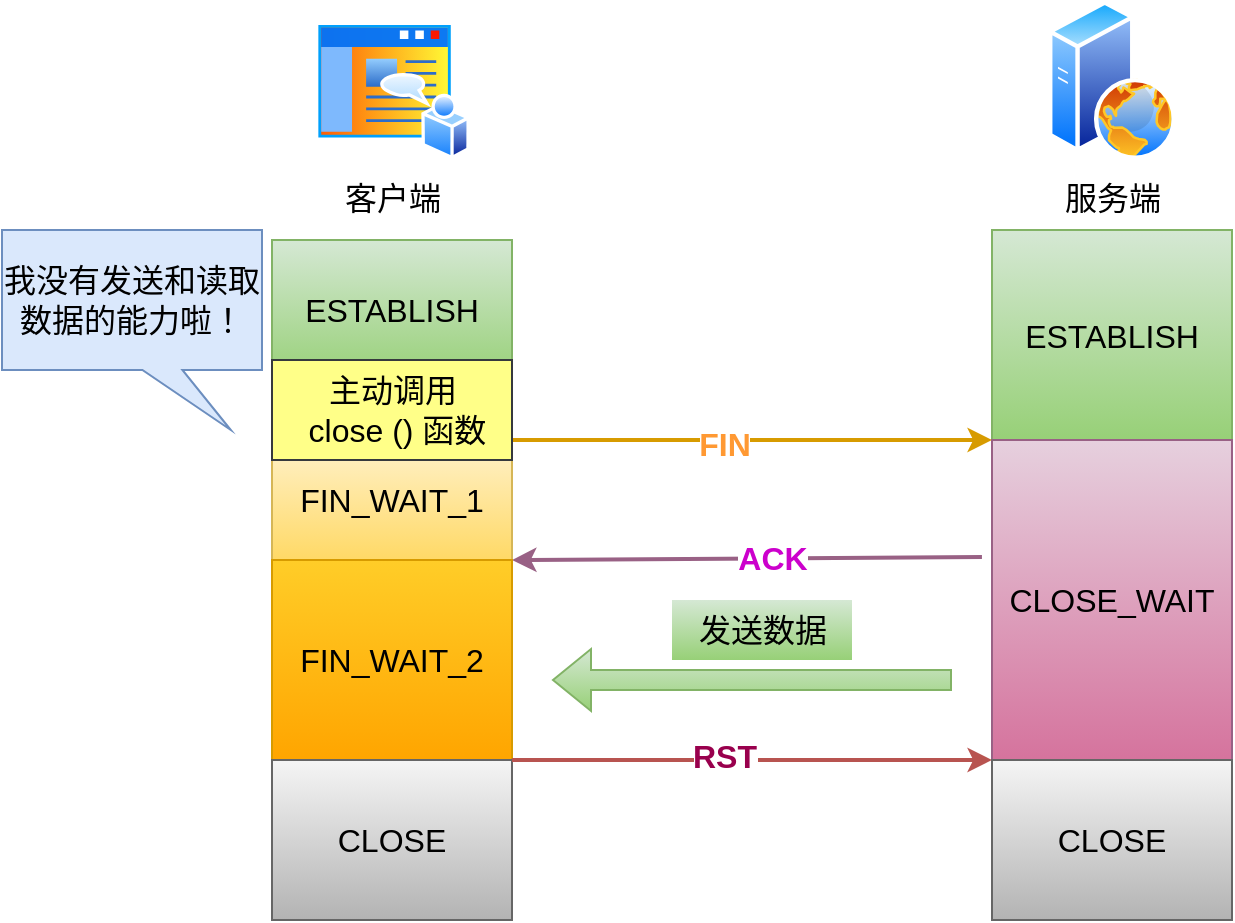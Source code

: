 <mxfile version="20.2.7" type="github">
  <diagram id="-y2oDi7dRCR97qEJf1n4" name="第 1 页">
    <mxGraphModel dx="1563" dy="798" grid="1" gridSize="10" guides="1" tooltips="1" connect="1" arrows="1" fold="1" page="1" pageScale="1" pageWidth="827" pageHeight="1169" math="0" shadow="0">
      <root>
        <mxCell id="0" />
        <mxCell id="1" parent="0" />
        <mxCell id="7GPz_mKKXDX6CwlmA-4s-2" value="ESTABLISH" style="rounded=0;whiteSpace=wrap;html=1;fontSize=16;fillColor=#d5e8d4;strokeColor=#82b366;gradientColor=#97d077;" vertex="1" parent="1">
          <mxGeometry x="120" y="180" width="120" height="70" as="geometry" />
        </mxCell>
        <mxCell id="7GPz_mKKXDX6CwlmA-4s-3" value="客户端" style="aspect=fixed;perimeter=ellipsePerimeter;html=1;align=center;shadow=0;dashed=0;spacingTop=3;image;image=img/lib/active_directory/home_page.svg;fontSize=16;" vertex="1" parent="1">
          <mxGeometry x="141.11" y="70" width="77.78" height="70" as="geometry" />
        </mxCell>
        <mxCell id="7GPz_mKKXDX6CwlmA-4s-4" value="服务端" style="aspect=fixed;perimeter=ellipsePerimeter;html=1;align=center;shadow=0;dashed=0;spacingTop=3;image;image=img/lib/active_directory/web_server.svg;fontSize=16;" vertex="1" parent="1">
          <mxGeometry x="508" y="60" width="64" height="80" as="geometry" />
        </mxCell>
        <mxCell id="7GPz_mKKXDX6CwlmA-4s-5" value="ESTABLISH" style="rounded=0;whiteSpace=wrap;html=1;fontSize=16;fillColor=#d5e8d4;strokeColor=#82b366;gradientColor=#97d077;" vertex="1" parent="1">
          <mxGeometry x="480" y="175" width="120" height="105" as="geometry" />
        </mxCell>
        <mxCell id="7GPz_mKKXDX6CwlmA-4s-6" value="FIN_WAIT_1" style="rounded=0;whiteSpace=wrap;html=1;fontSize=16;fillColor=#fff2cc;strokeColor=#d6b656;gradientColor=#ffd966;" vertex="1" parent="1">
          <mxGeometry x="120" y="280" width="120" height="60" as="geometry" />
        </mxCell>
        <mxCell id="7GPz_mKKXDX6CwlmA-4s-7" value="&lt;b style=&quot;color: rgb(255, 153, 51); font-size: 16px;&quot;&gt;FIN&lt;/b&gt;" style="rounded=0;orthogonalLoop=1;jettySize=auto;html=1;fontSize=16;exitX=1;exitY=0;exitDx=0;exitDy=0;fillColor=#ffcd28;gradientColor=#ffa500;strokeColor=#d79b00;strokeWidth=2;entryX=0;entryY=1;entryDx=0;entryDy=0;" edge="1" parent="1" target="7GPz_mKKXDX6CwlmA-4s-5">
          <mxGeometry x="-0.12" y="-2" relative="1" as="geometry">
            <mxPoint x="550" y="280" as="targetPoint" />
            <mxPoint as="offset" />
            <mxPoint x="240" y="280" as="sourcePoint" />
          </mxGeometry>
        </mxCell>
        <mxCell id="7GPz_mKKXDX6CwlmA-4s-8" value="CLOSE_WAIT" style="rounded=0;whiteSpace=wrap;html=1;fontSize=16;fillColor=#e6d0de;strokeColor=#996185;gradientColor=#d5739d;" vertex="1" parent="1">
          <mxGeometry x="480" y="280" width="120" height="160" as="geometry" />
        </mxCell>
        <mxCell id="7GPz_mKKXDX6CwlmA-4s-9" value="&lt;b style=&quot;font-size: 16px;&quot;&gt;&lt;font color=&quot;#cc00cc&quot;&gt;ACK&lt;br&gt;&lt;/font&gt;&lt;/b&gt;" style="rounded=0;orthogonalLoop=1;jettySize=auto;html=1;fontSize=16;fillColor=#e6d0de;gradientColor=#d5739d;strokeColor=#996185;strokeWidth=2;entryX=1;entryY=1;entryDx=0;entryDy=0;exitX=-0.042;exitY=0.366;exitDx=0;exitDy=0;exitPerimeter=0;" edge="1" parent="1" target="7GPz_mKKXDX6CwlmA-4s-6" source="7GPz_mKKXDX6CwlmA-4s-8">
          <mxGeometry x="-0.106" relative="1" as="geometry">
            <mxPoint x="250" y="340" as="targetPoint" />
            <mxPoint as="offset" />
            <mxPoint x="550" y="340" as="sourcePoint" />
          </mxGeometry>
        </mxCell>
        <mxCell id="7GPz_mKKXDX6CwlmA-4s-10" value="FIN_WAIT_2" style="rounded=0;whiteSpace=wrap;html=1;fontSize=16;fillColor=#ffcd28;strokeColor=#d79b00;gradientColor=#ffa500;" vertex="1" parent="1">
          <mxGeometry x="120" y="340" width="120" height="100" as="geometry" />
        </mxCell>
        <mxCell id="7GPz_mKKXDX6CwlmA-4s-11" value="CLOSE" style="rounded=0;whiteSpace=wrap;html=1;fontSize=16;fillColor=#f5f5f5;strokeColor=#666666;gradientColor=#b3b3b3;" vertex="1" parent="1">
          <mxGeometry x="120" y="440" width="120" height="80" as="geometry" />
        </mxCell>
        <mxCell id="7GPz_mKKXDX6CwlmA-4s-15" value="&lt;b style=&quot;font-size: 16px;&quot;&gt;&lt;font color=&quot;#99004d&quot;&gt;RST&lt;br&gt;&lt;/font&gt;&lt;/b&gt;" style="rounded=0;orthogonalLoop=1;jettySize=auto;html=1;fontSize=16;exitX=1;exitY=1;exitDx=0;exitDy=0;fillColor=#f8cecc;gradientColor=#ea6b66;strokeColor=#b85450;strokeWidth=2;entryX=0;entryY=0;entryDx=0;entryDy=0;" edge="1" parent="1" target="7GPz_mKKXDX6CwlmA-4s-16" source="7GPz_mKKXDX6CwlmA-4s-10">
          <mxGeometry x="-0.116" y="2" relative="1" as="geometry">
            <mxPoint x="550" y="500" as="targetPoint" />
            <mxPoint as="offset" />
            <mxPoint x="240" y="500" as="sourcePoint" />
          </mxGeometry>
        </mxCell>
        <mxCell id="7GPz_mKKXDX6CwlmA-4s-16" value="CLOSE" style="rounded=0;whiteSpace=wrap;html=1;fontSize=16;fillColor=#f5f5f5;strokeColor=#666666;gradientColor=#b3b3b3;" vertex="1" parent="1">
          <mxGeometry x="480" y="440" width="120" height="80" as="geometry" />
        </mxCell>
        <mxCell id="7GPz_mKKXDX6CwlmA-4s-19" value="主动调用&lt;br&gt;&amp;nbsp;close () 函数" style="text;html=1;align=center;verticalAlign=middle;resizable=0;points=[];autosize=1;strokeColor=#36393d;fillColor=#ffff88;fontSize=16;" vertex="1" parent="1">
          <mxGeometry x="120" y="240" width="120" height="50" as="geometry" />
        </mxCell>
        <mxCell id="7GPz_mKKXDX6CwlmA-4s-24" value="我没有发送和读取数据的能力啦！" style="shape=callout;whiteSpace=wrap;html=1;perimeter=calloutPerimeter;fillColor=#dae8fc;strokeColor=#6c8ebf;size=30;position=0.54;base=20;position2=0.88;fontSize=16;" vertex="1" parent="1">
          <mxGeometry x="-15" y="175" width="130" height="100" as="geometry" />
        </mxCell>
        <mxCell id="7GPz_mKKXDX6CwlmA-4s-25" value="" style="shape=flexArrow;endArrow=classic;html=1;rounded=0;fontSize=16;fillColor=#d5e8d4;strokeColor=#82b366;gradientColor=#97d077;" edge="1" parent="1">
          <mxGeometry width="50" height="50" relative="1" as="geometry">
            <mxPoint x="460" y="400" as="sourcePoint" />
            <mxPoint x="260" y="400" as="targetPoint" />
          </mxGeometry>
        </mxCell>
        <mxCell id="7GPz_mKKXDX6CwlmA-4s-26" value="发送数据" style="text;html=1;align=center;verticalAlign=middle;resizable=0;points=[];autosize=1;strokeColor=none;fillColor=#d5e8d4;fontSize=16;gradientColor=#97d077;" vertex="1" parent="1">
          <mxGeometry x="320" y="360" width="90" height="30" as="geometry" />
        </mxCell>
      </root>
    </mxGraphModel>
  </diagram>
</mxfile>
